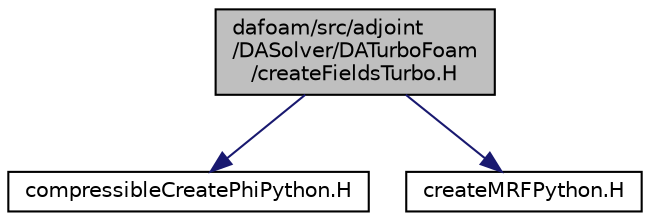 digraph "dafoam/src/adjoint/DASolver/DATurboFoam/createFieldsTurbo.H"
{
  bgcolor="transparent";
  edge [fontname="Helvetica",fontsize="10",labelfontname="Helvetica",labelfontsize="10"];
  node [fontname="Helvetica",fontsize="10",shape=record];
  Node0 [label="dafoam/src/adjoint\l/DASolver/DATurboFoam\l/createFieldsTurbo.H",height=0.2,width=0.4,color="black", fillcolor="grey75", style="filled", fontcolor="black"];
  Node0 -> Node1 [color="midnightblue",fontsize="10",style="solid",fontname="Helvetica"];
  Node1 [label="compressibleCreatePhiPython.H",height=0.2,width=0.4,color="black",URL="$compressibleCreatePhiPython_8H.html"];
  Node0 -> Node2 [color="midnightblue",fontsize="10",style="solid",fontname="Helvetica"];
  Node2 [label="createMRFPython.H",height=0.2,width=0.4,color="black",URL="$createMRFPython_8H.html"];
}
